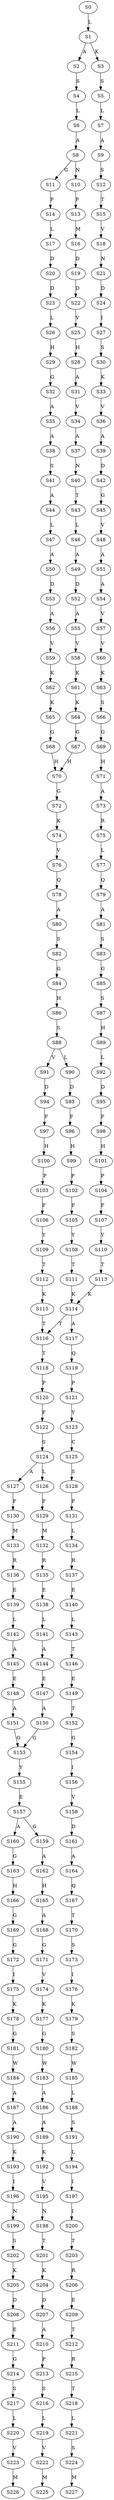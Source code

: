 strict digraph  {
	S0 -> S1 [ label = L ];
	S1 -> S2 [ label = A ];
	S1 -> S3 [ label = K ];
	S2 -> S4 [ label = S ];
	S3 -> S5 [ label = S ];
	S4 -> S6 [ label = L ];
	S5 -> S7 [ label = L ];
	S6 -> S8 [ label = A ];
	S7 -> S9 [ label = A ];
	S8 -> S10 [ label = N ];
	S8 -> S11 [ label = G ];
	S9 -> S12 [ label = S ];
	S10 -> S13 [ label = P ];
	S11 -> S14 [ label = P ];
	S12 -> S15 [ label = T ];
	S13 -> S16 [ label = M ];
	S14 -> S17 [ label = L ];
	S15 -> S18 [ label = V ];
	S16 -> S19 [ label = D ];
	S17 -> S20 [ label = D ];
	S18 -> S21 [ label = N ];
	S19 -> S22 [ label = D ];
	S20 -> S23 [ label = D ];
	S21 -> S24 [ label = D ];
	S22 -> S25 [ label = V ];
	S23 -> S26 [ label = L ];
	S24 -> S27 [ label = I ];
	S25 -> S28 [ label = H ];
	S26 -> S29 [ label = H ];
	S27 -> S30 [ label = S ];
	S28 -> S31 [ label = A ];
	S29 -> S32 [ label = G ];
	S30 -> S33 [ label = K ];
	S31 -> S34 [ label = V ];
	S32 -> S35 [ label = A ];
	S33 -> S36 [ label = V ];
	S34 -> S37 [ label = A ];
	S35 -> S38 [ label = A ];
	S36 -> S39 [ label = A ];
	S37 -> S40 [ label = N ];
	S38 -> S41 [ label = S ];
	S39 -> S42 [ label = D ];
	S40 -> S43 [ label = T ];
	S41 -> S44 [ label = A ];
	S42 -> S45 [ label = G ];
	S43 -> S46 [ label = L ];
	S44 -> S47 [ label = L ];
	S45 -> S48 [ label = V ];
	S46 -> S49 [ label = A ];
	S47 -> S50 [ label = A ];
	S48 -> S51 [ label = A ];
	S49 -> S52 [ label = D ];
	S50 -> S53 [ label = D ];
	S51 -> S54 [ label = A ];
	S52 -> S55 [ label = A ];
	S53 -> S56 [ label = A ];
	S54 -> S57 [ label = V ];
	S55 -> S58 [ label = V ];
	S56 -> S59 [ label = V ];
	S57 -> S60 [ label = V ];
	S58 -> S61 [ label = K ];
	S59 -> S62 [ label = K ];
	S60 -> S63 [ label = K ];
	S61 -> S64 [ label = K ];
	S62 -> S65 [ label = K ];
	S63 -> S66 [ label = S ];
	S64 -> S67 [ label = G ];
	S65 -> S68 [ label = G ];
	S66 -> S69 [ label = G ];
	S67 -> S70 [ label = H ];
	S68 -> S70 [ label = H ];
	S69 -> S71 [ label = H ];
	S70 -> S72 [ label = G ];
	S71 -> S73 [ label = A ];
	S72 -> S74 [ label = K ];
	S73 -> S75 [ label = R ];
	S74 -> S76 [ label = V ];
	S75 -> S77 [ label = L ];
	S76 -> S78 [ label = Q ];
	S77 -> S79 [ label = Q ];
	S78 -> S80 [ label = A ];
	S79 -> S81 [ label = A ];
	S80 -> S82 [ label = S ];
	S81 -> S83 [ label = S ];
	S82 -> S84 [ label = G ];
	S83 -> S85 [ label = G ];
	S84 -> S86 [ label = H ];
	S85 -> S87 [ label = S ];
	S86 -> S88 [ label = S ];
	S87 -> S89 [ label = H ];
	S88 -> S90 [ label = L ];
	S88 -> S91 [ label = V ];
	S89 -> S92 [ label = L ];
	S90 -> S93 [ label = D ];
	S91 -> S94 [ label = D ];
	S92 -> S95 [ label = D ];
	S93 -> S96 [ label = F ];
	S94 -> S97 [ label = F ];
	S95 -> S98 [ label = F ];
	S96 -> S99 [ label = H ];
	S97 -> S100 [ label = H ];
	S98 -> S101 [ label = H ];
	S99 -> S102 [ label = P ];
	S100 -> S103 [ label = P ];
	S101 -> S104 [ label = P ];
	S102 -> S105 [ label = F ];
	S103 -> S106 [ label = F ];
	S104 -> S107 [ label = F ];
	S105 -> S108 [ label = Y ];
	S106 -> S109 [ label = Y ];
	S107 -> S110 [ label = Y ];
	S108 -> S111 [ label = T ];
	S109 -> S112 [ label = T ];
	S110 -> S113 [ label = T ];
	S111 -> S114 [ label = K ];
	S112 -> S115 [ label = K ];
	S113 -> S114 [ label = K ];
	S114 -> S116 [ label = T ];
	S114 -> S117 [ label = A ];
	S115 -> S116 [ label = T ];
	S116 -> S118 [ label = T ];
	S117 -> S119 [ label = Q ];
	S118 -> S120 [ label = P ];
	S119 -> S121 [ label = P ];
	S120 -> S122 [ label = F ];
	S121 -> S123 [ label = Y ];
	S122 -> S124 [ label = S ];
	S123 -> S125 [ label = C ];
	S124 -> S126 [ label = L ];
	S124 -> S127 [ label = A ];
	S125 -> S128 [ label = S ];
	S126 -> S129 [ label = F ];
	S127 -> S130 [ label = F ];
	S128 -> S131 [ label = F ];
	S129 -> S132 [ label = M ];
	S130 -> S133 [ label = M ];
	S131 -> S134 [ label = L ];
	S132 -> S135 [ label = R ];
	S133 -> S136 [ label = R ];
	S134 -> S137 [ label = R ];
	S135 -> S138 [ label = E ];
	S136 -> S139 [ label = E ];
	S137 -> S140 [ label = E ];
	S138 -> S141 [ label = L ];
	S139 -> S142 [ label = L ];
	S140 -> S143 [ label = L ];
	S141 -> S144 [ label = A ];
	S142 -> S145 [ label = A ];
	S143 -> S146 [ label = T ];
	S144 -> S147 [ label = E ];
	S145 -> S148 [ label = E ];
	S146 -> S149 [ label = E ];
	S147 -> S150 [ label = A ];
	S148 -> S151 [ label = A ];
	S149 -> S152 [ label = T ];
	S150 -> S153 [ label = G ];
	S151 -> S153 [ label = G ];
	S152 -> S154 [ label = G ];
	S153 -> S155 [ label = Y ];
	S154 -> S156 [ label = I ];
	S155 -> S157 [ label = E ];
	S156 -> S158 [ label = V ];
	S157 -> S159 [ label = G ];
	S157 -> S160 [ label = A ];
	S158 -> S161 [ label = D ];
	S159 -> S162 [ label = A ];
	S160 -> S163 [ label = G ];
	S161 -> S164 [ label = A ];
	S162 -> S165 [ label = H ];
	S163 -> S166 [ label = H ];
	S164 -> S167 [ label = Q ];
	S165 -> S168 [ label = A ];
	S166 -> S169 [ label = G ];
	S167 -> S170 [ label = T ];
	S168 -> S171 [ label = G ];
	S169 -> S172 [ label = G ];
	S170 -> S173 [ label = S ];
	S171 -> S174 [ label = V ];
	S172 -> S175 [ label = I ];
	S173 -> S176 [ label = I ];
	S174 -> S177 [ label = K ];
	S175 -> S178 [ label = K ];
	S176 -> S179 [ label = K ];
	S177 -> S180 [ label = G ];
	S178 -> S181 [ label = G ];
	S179 -> S182 [ label = S ];
	S180 -> S183 [ label = W ];
	S181 -> S184 [ label = W ];
	S182 -> S185 [ label = W ];
	S183 -> S186 [ label = A ];
	S184 -> S187 [ label = A ];
	S185 -> S188 [ label = L ];
	S186 -> S189 [ label = A ];
	S187 -> S190 [ label = A ];
	S188 -> S191 [ label = S ];
	S189 -> S192 [ label = K ];
	S190 -> S193 [ label = K ];
	S191 -> S194 [ label = L ];
	S192 -> S195 [ label = V ];
	S193 -> S196 [ label = I ];
	S194 -> S197 [ label = I ];
	S195 -> S198 [ label = N ];
	S196 -> S199 [ label = N ];
	S197 -> S200 [ label = I ];
	S198 -> S201 [ label = T ];
	S199 -> S202 [ label = S ];
	S200 -> S203 [ label = T ];
	S201 -> S204 [ label = K ];
	S202 -> S205 [ label = K ];
	S203 -> S206 [ label = R ];
	S204 -> S207 [ label = D ];
	S205 -> S208 [ label = D ];
	S206 -> S209 [ label = E ];
	S207 -> S210 [ label = A ];
	S208 -> S211 [ label = E ];
	S209 -> S212 [ label = T ];
	S210 -> S213 [ label = P ];
	S211 -> S214 [ label = G ];
	S212 -> S215 [ label = R ];
	S213 -> S216 [ label = S ];
	S214 -> S217 [ label = S ];
	S215 -> S218 [ label = T ];
	S216 -> S219 [ label = L ];
	S217 -> S220 [ label = L ];
	S218 -> S221 [ label = L ];
	S219 -> S222 [ label = V ];
	S220 -> S223 [ label = V ];
	S221 -> S224 [ label = S ];
	S222 -> S225 [ label = M ];
	S223 -> S226 [ label = M ];
	S224 -> S227 [ label = M ];
}
